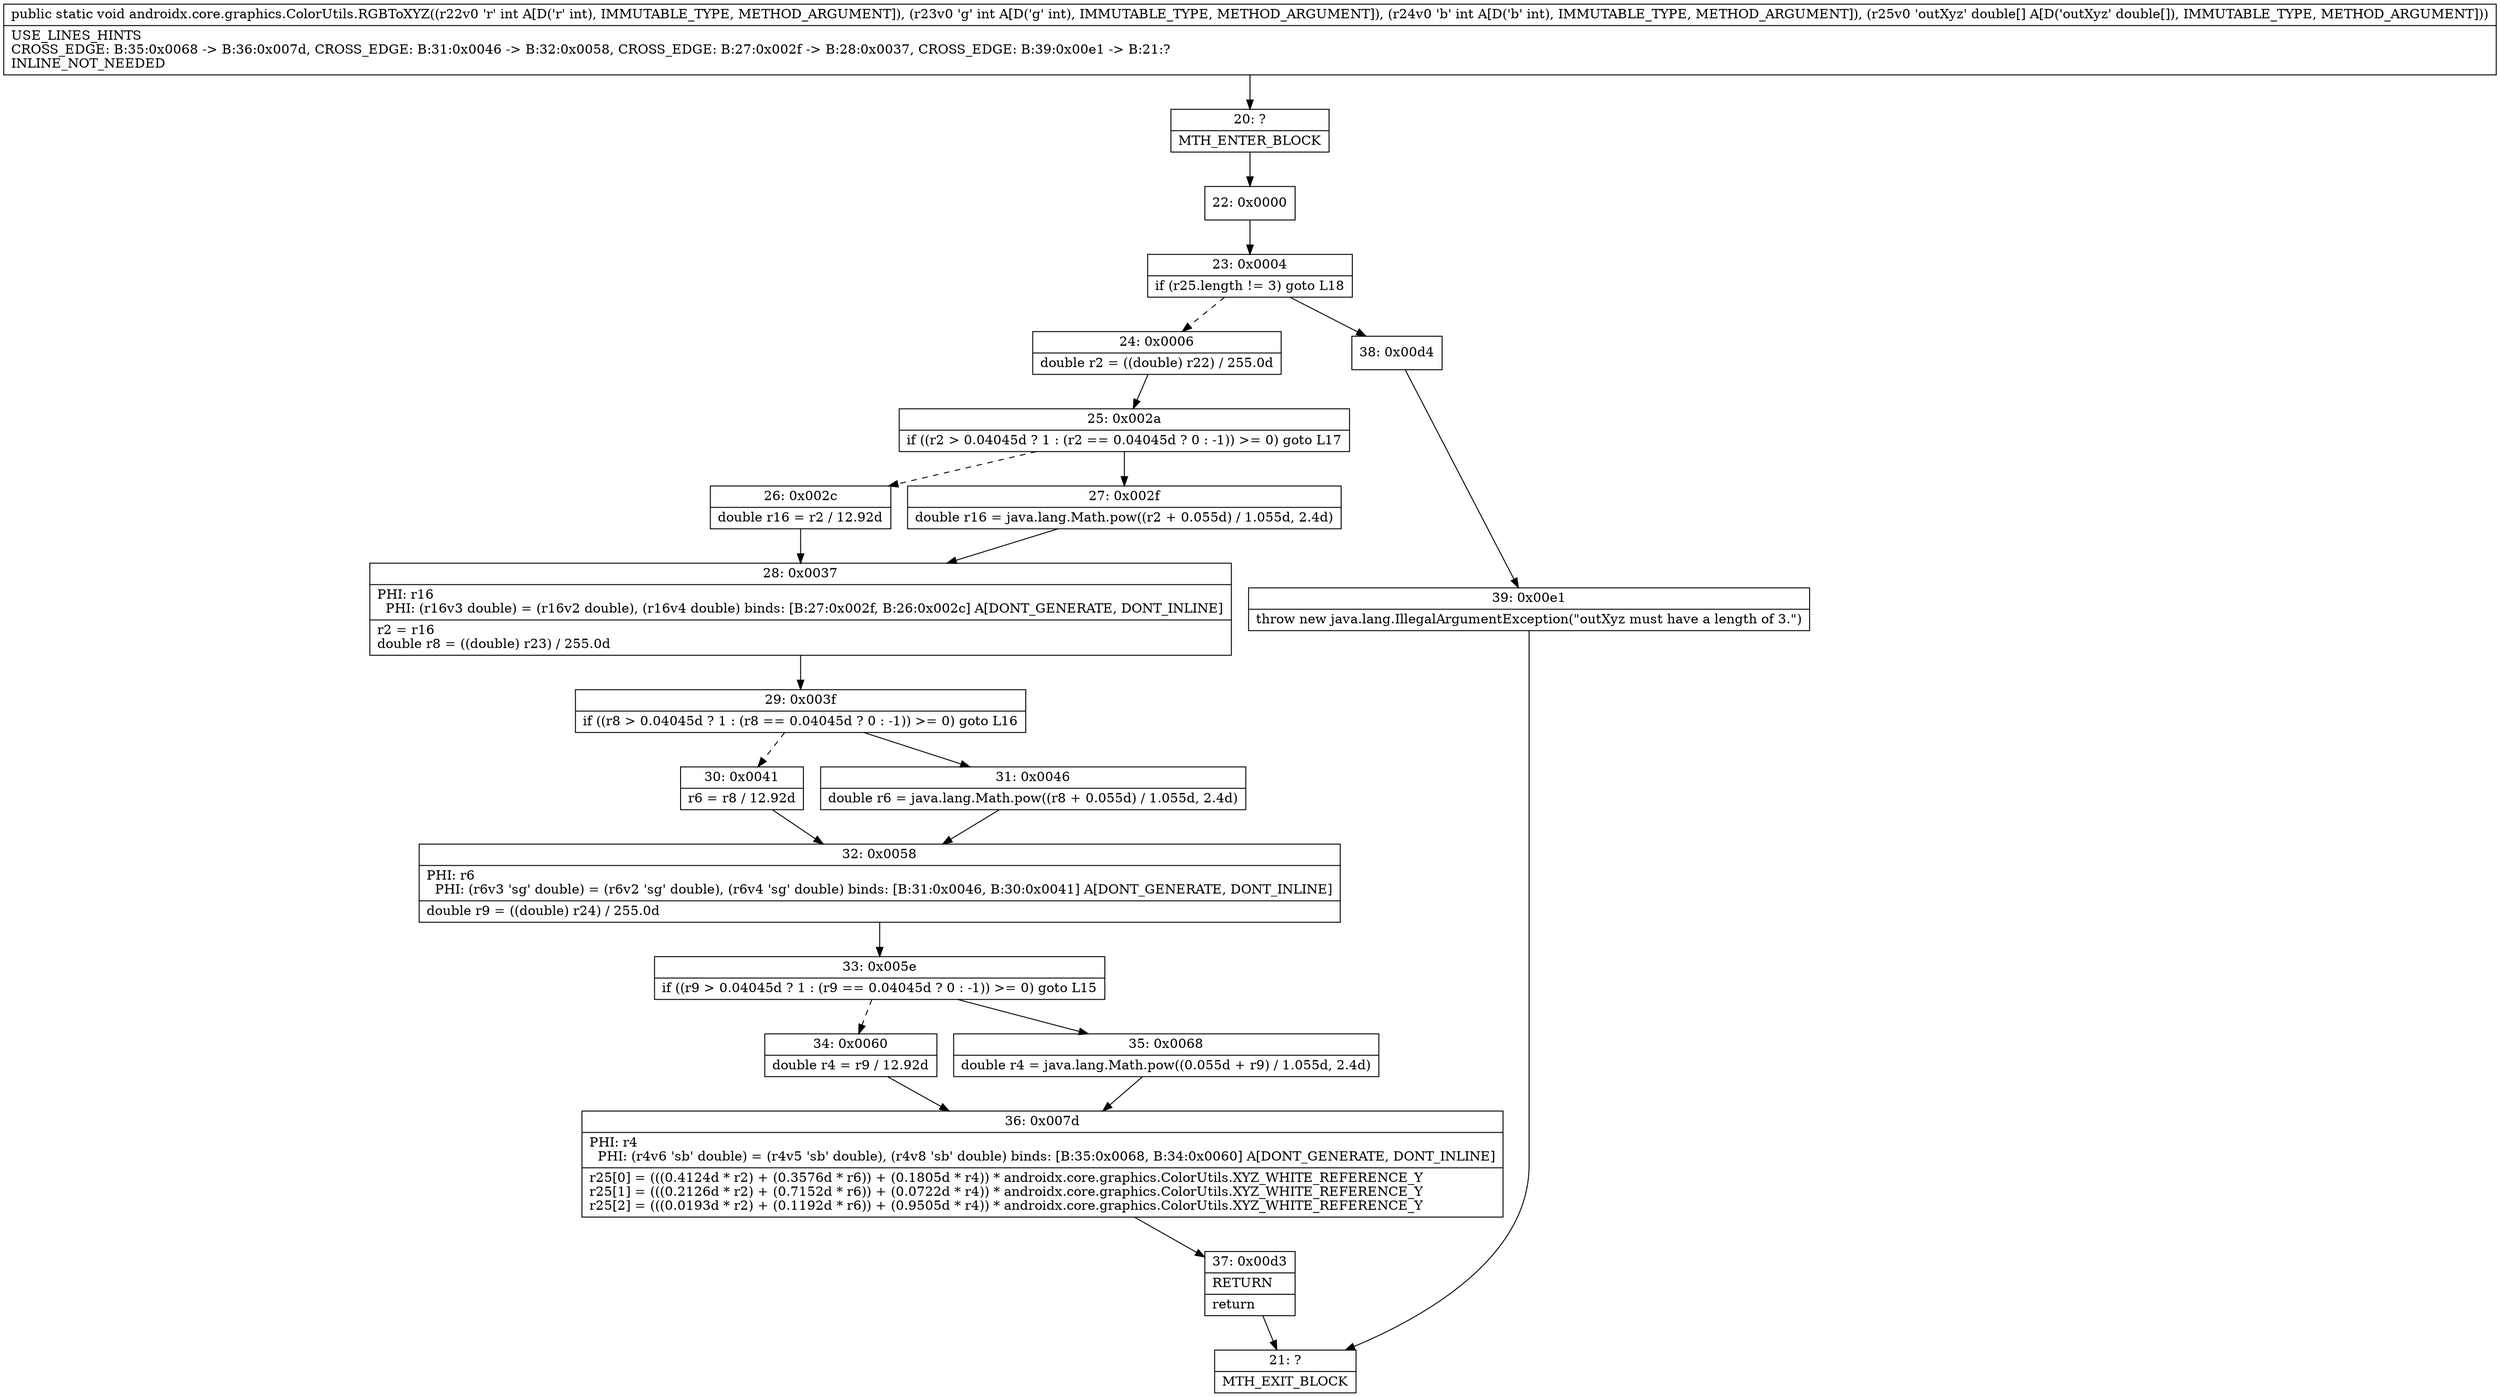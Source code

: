 digraph "CFG forandroidx.core.graphics.ColorUtils.RGBToXYZ(III[D)V" {
Node_20 [shape=record,label="{20\:\ ?|MTH_ENTER_BLOCK\l}"];
Node_22 [shape=record,label="{22\:\ 0x0000}"];
Node_23 [shape=record,label="{23\:\ 0x0004|if (r25.length != 3) goto L18\l}"];
Node_24 [shape=record,label="{24\:\ 0x0006|double r2 = ((double) r22) \/ 255.0d\l}"];
Node_25 [shape=record,label="{25\:\ 0x002a|if ((r2 \> 0.04045d ? 1 : (r2 == 0.04045d ? 0 : \-1)) \>= 0) goto L17\l}"];
Node_26 [shape=record,label="{26\:\ 0x002c|double r16 = r2 \/ 12.92d\l}"];
Node_28 [shape=record,label="{28\:\ 0x0037|PHI: r16 \l  PHI: (r16v3 double) = (r16v2 double), (r16v4 double) binds: [B:27:0x002f, B:26:0x002c] A[DONT_GENERATE, DONT_INLINE]\l|r2 = r16\ldouble r8 = ((double) r23) \/ 255.0d\l}"];
Node_29 [shape=record,label="{29\:\ 0x003f|if ((r8 \> 0.04045d ? 1 : (r8 == 0.04045d ? 0 : \-1)) \>= 0) goto L16\l}"];
Node_30 [shape=record,label="{30\:\ 0x0041|r6 = r8 \/ 12.92d\l}"];
Node_32 [shape=record,label="{32\:\ 0x0058|PHI: r6 \l  PHI: (r6v3 'sg' double) = (r6v2 'sg' double), (r6v4 'sg' double) binds: [B:31:0x0046, B:30:0x0041] A[DONT_GENERATE, DONT_INLINE]\l|double r9 = ((double) r24) \/ 255.0d\l}"];
Node_33 [shape=record,label="{33\:\ 0x005e|if ((r9 \> 0.04045d ? 1 : (r9 == 0.04045d ? 0 : \-1)) \>= 0) goto L15\l}"];
Node_34 [shape=record,label="{34\:\ 0x0060|double r4 = r9 \/ 12.92d\l}"];
Node_36 [shape=record,label="{36\:\ 0x007d|PHI: r4 \l  PHI: (r4v6 'sb' double) = (r4v5 'sb' double), (r4v8 'sb' double) binds: [B:35:0x0068, B:34:0x0060] A[DONT_GENERATE, DONT_INLINE]\l|r25[0] = (((0.4124d * r2) + (0.3576d * r6)) + (0.1805d * r4)) * androidx.core.graphics.ColorUtils.XYZ_WHITE_REFERENCE_Y\lr25[1] = (((0.2126d * r2) + (0.7152d * r6)) + (0.0722d * r4)) * androidx.core.graphics.ColorUtils.XYZ_WHITE_REFERENCE_Y\lr25[2] = (((0.0193d * r2) + (0.1192d * r6)) + (0.9505d * r4)) * androidx.core.graphics.ColorUtils.XYZ_WHITE_REFERENCE_Y\l}"];
Node_37 [shape=record,label="{37\:\ 0x00d3|RETURN\l|return\l}"];
Node_21 [shape=record,label="{21\:\ ?|MTH_EXIT_BLOCK\l}"];
Node_35 [shape=record,label="{35\:\ 0x0068|double r4 = java.lang.Math.pow((0.055d + r9) \/ 1.055d, 2.4d)\l}"];
Node_31 [shape=record,label="{31\:\ 0x0046|double r6 = java.lang.Math.pow((r8 + 0.055d) \/ 1.055d, 2.4d)\l}"];
Node_27 [shape=record,label="{27\:\ 0x002f|double r16 = java.lang.Math.pow((r2 + 0.055d) \/ 1.055d, 2.4d)\l}"];
Node_38 [shape=record,label="{38\:\ 0x00d4}"];
Node_39 [shape=record,label="{39\:\ 0x00e1|throw new java.lang.IllegalArgumentException(\"outXyz must have a length of 3.\")\l}"];
MethodNode[shape=record,label="{public static void androidx.core.graphics.ColorUtils.RGBToXYZ((r22v0 'r' int A[D('r' int), IMMUTABLE_TYPE, METHOD_ARGUMENT]), (r23v0 'g' int A[D('g' int), IMMUTABLE_TYPE, METHOD_ARGUMENT]), (r24v0 'b' int A[D('b' int), IMMUTABLE_TYPE, METHOD_ARGUMENT]), (r25v0 'outXyz' double[] A[D('outXyz' double[]), IMMUTABLE_TYPE, METHOD_ARGUMENT]))  | USE_LINES_HINTS\lCROSS_EDGE: B:35:0x0068 \-\> B:36:0x007d, CROSS_EDGE: B:31:0x0046 \-\> B:32:0x0058, CROSS_EDGE: B:27:0x002f \-\> B:28:0x0037, CROSS_EDGE: B:39:0x00e1 \-\> B:21:?\lINLINE_NOT_NEEDED\l}"];
MethodNode -> Node_20;Node_20 -> Node_22;
Node_22 -> Node_23;
Node_23 -> Node_24[style=dashed];
Node_23 -> Node_38;
Node_24 -> Node_25;
Node_25 -> Node_26[style=dashed];
Node_25 -> Node_27;
Node_26 -> Node_28;
Node_28 -> Node_29;
Node_29 -> Node_30[style=dashed];
Node_29 -> Node_31;
Node_30 -> Node_32;
Node_32 -> Node_33;
Node_33 -> Node_34[style=dashed];
Node_33 -> Node_35;
Node_34 -> Node_36;
Node_36 -> Node_37;
Node_37 -> Node_21;
Node_35 -> Node_36;
Node_31 -> Node_32;
Node_27 -> Node_28;
Node_38 -> Node_39;
Node_39 -> Node_21;
}

